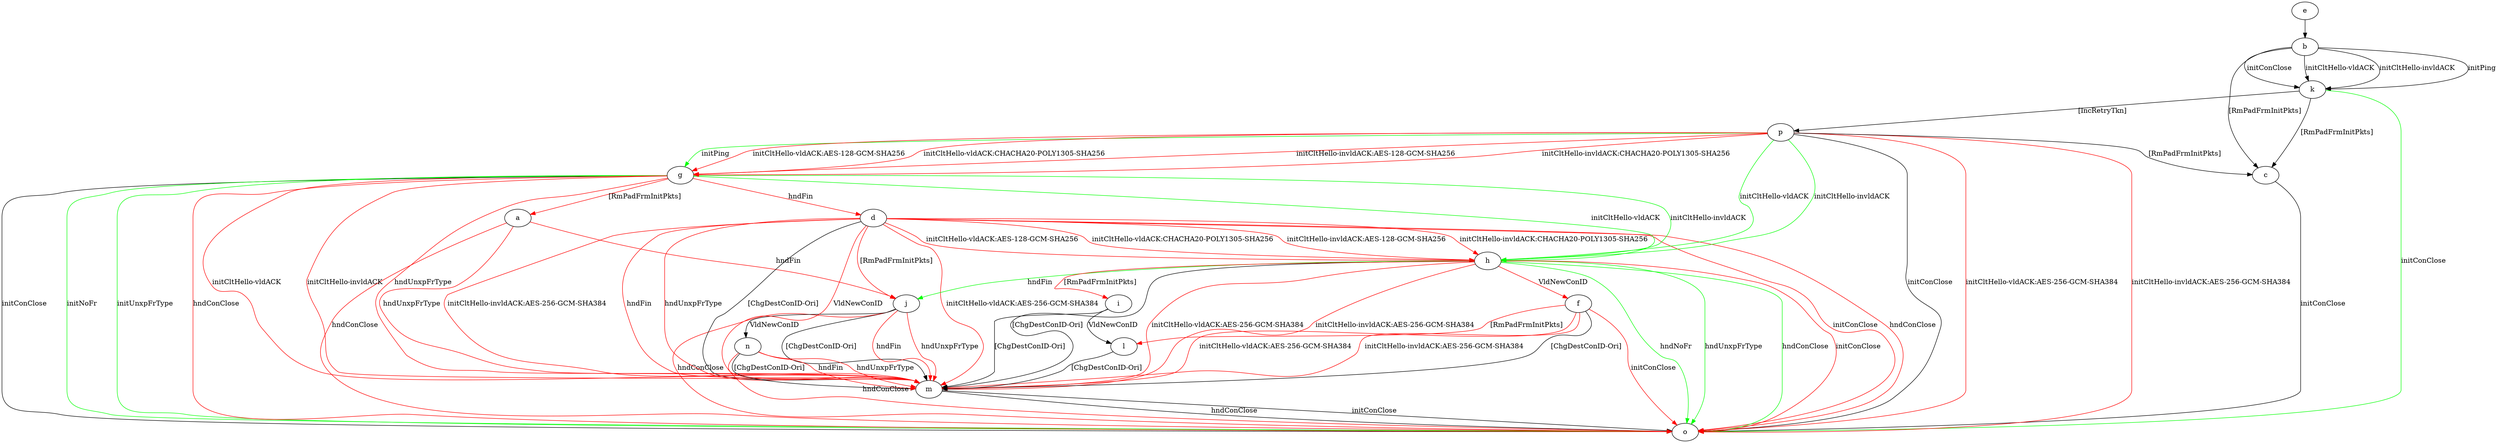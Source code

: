 digraph "" {
	a -> j	[key=0,
		color=red,
		label="hndFin "];
	a -> m	[key=0,
		color=red,
		label="hndUnxpFrType "];
	a -> o	[key=0,
		color=red,
		label="hndConClose "];
	b -> c	[key=0,
		label="[RmPadFrmInitPkts] "];
	b -> k	[key=0,
		label="initPing "];
	b -> k	[key=1,
		label="initConClose "];
	b -> k	[key=2,
		label="initCltHello-vldACK "];
	b -> k	[key=3,
		label="initCltHello-invldACK "];
	c -> o	[key=0,
		label="initConClose "];
	d -> h	[key=0,
		color=red,
		label="initCltHello-vldACK:AES-128-GCM-SHA256 "];
	d -> h	[key=1,
		color=red,
		label="initCltHello-vldACK:CHACHA20-POLY1305-SHA256 "];
	d -> h	[key=2,
		color=red,
		label="initCltHello-invldACK:AES-128-GCM-SHA256 "];
	d -> h	[key=3,
		color=red,
		label="initCltHello-invldACK:CHACHA20-POLY1305-SHA256 "];
	d -> j	[key=0,
		color=red,
		label="[RmPadFrmInitPkts] "];
	d -> m	[key=0,
		label="[ChgDestConID-Ori] "];
	d -> m	[key=1,
		color=red,
		label="initCltHello-vldACK:AES-256-GCM-SHA384 "];
	d -> m	[key=2,
		color=red,
		label="initCltHello-invldACK:AES-256-GCM-SHA384 "];
	d -> m	[key=3,
		color=red,
		label="hndFin "];
	d -> m	[key=4,
		color=red,
		label="hndUnxpFrType "];
	d -> m	[key=5,
		color=red,
		label="VldNewConID "];
	d -> o	[key=0,
		color=red,
		label="initConClose "];
	d -> o	[key=1,
		color=red,
		label="hndConClose "];
	e -> b	[key=0];
	f -> l	[key=0,
		color=red,
		label="[RmPadFrmInitPkts] "];
	f -> m	[key=0,
		label="[ChgDestConID-Ori] "];
	f -> m	[key=1,
		color=red,
		label="initCltHello-vldACK:AES-256-GCM-SHA384 "];
	f -> m	[key=2,
		color=red,
		label="initCltHello-invldACK:AES-256-GCM-SHA384 "];
	f -> o	[key=0,
		color=red,
		label="initConClose "];
	g -> a	[key=0,
		color=red,
		label="[RmPadFrmInitPkts] "];
	g -> d	[key=0,
		color=red,
		label="hndFin "];
	g -> h	[key=0,
		color=green,
		label="initCltHello-vldACK "];
	g -> h	[key=1,
		color=green,
		label="initCltHello-invldACK "];
	g -> m	[key=0,
		color=red,
		label="initCltHello-vldACK "];
	g -> m	[key=1,
		color=red,
		label="initCltHello-invldACK "];
	g -> m	[key=2,
		color=red,
		label="hndUnxpFrType "];
	g -> o	[key=0,
		label="initConClose "];
	g -> o	[key=1,
		color=green,
		label="initNoFr "];
	g -> o	[key=2,
		color=green,
		label="initUnxpFrType "];
	g -> o	[key=3,
		color=red,
		label="hndConClose "];
	h -> f	[key=0,
		color=red,
		label="VldNewConID "];
	h -> i	[key=0,
		color=red,
		label="[RmPadFrmInitPkts] "];
	h -> j	[key=0,
		color=green,
		label="hndFin "];
	h -> m	[key=0,
		label="[ChgDestConID-Ori] "];
	h -> m	[key=1,
		color=red,
		label="initCltHello-vldACK:AES-256-GCM-SHA384 "];
	h -> m	[key=2,
		color=red,
		label="initCltHello-invldACK:AES-256-GCM-SHA384 "];
	h -> o	[key=0,
		color=green,
		label="hndNoFr "];
	h -> o	[key=1,
		color=green,
		label="hndUnxpFrType "];
	h -> o	[key=2,
		color=green,
		label="hndConClose "];
	h -> o	[key=3,
		color=red,
		label="initConClose "];
	i -> l	[key=0,
		label="VldNewConID "];
	i -> m	[key=0,
		label="[ChgDestConID-Ori] "];
	j -> m	[key=0,
		label="[ChgDestConID-Ori] "];
	j -> m	[key=1,
		color=red,
		label="hndFin "];
	j -> m	[key=2,
		color=red,
		label="hndUnxpFrType "];
	j -> n	[key=0,
		label="VldNewConID "];
	j -> o	[key=0,
		color=red,
		label="hndConClose "];
	k -> c	[key=0,
		label="[RmPadFrmInitPkts] "];
	k -> o	[key=0,
		color=green,
		label="initConClose "];
	k -> p	[key=0,
		label="[IncRetryTkn] "];
	l -> m	[key=0,
		label="[ChgDestConID-Ori] "];
	m -> o	[key=0,
		label="initConClose "];
	m -> o	[key=1,
		label="hndConClose "];
	n -> m	[key=0,
		label="[ChgDestConID-Ori] "];
	n -> m	[key=1,
		color=red,
		label="hndFin "];
	n -> m	[key=2,
		color=red,
		label="hndUnxpFrType "];
	n -> o	[key=0,
		color=red,
		label="hndConClose "];
	p -> c	[key=0,
		label="[RmPadFrmInitPkts] "];
	p -> g	[key=0,
		color=green,
		label="initPing "];
	p -> g	[key=1,
		color=red,
		label="initCltHello-vldACK:AES-128-GCM-SHA256 "];
	p -> g	[key=2,
		color=red,
		label="initCltHello-vldACK:CHACHA20-POLY1305-SHA256 "];
	p -> g	[key=3,
		color=red,
		label="initCltHello-invldACK:AES-128-GCM-SHA256 "];
	p -> g	[key=4,
		color=red,
		label="initCltHello-invldACK:CHACHA20-POLY1305-SHA256 "];
	p -> h	[key=0,
		color=green,
		label="initCltHello-vldACK "];
	p -> h	[key=1,
		color=green,
		label="initCltHello-invldACK "];
	p -> o	[key=0,
		label="initConClose "];
	p -> o	[key=1,
		color=red,
		label="initCltHello-vldACK:AES-256-GCM-SHA384 "];
	p -> o	[key=2,
		color=red,
		label="initCltHello-invldACK:AES-256-GCM-SHA384 "];
}
